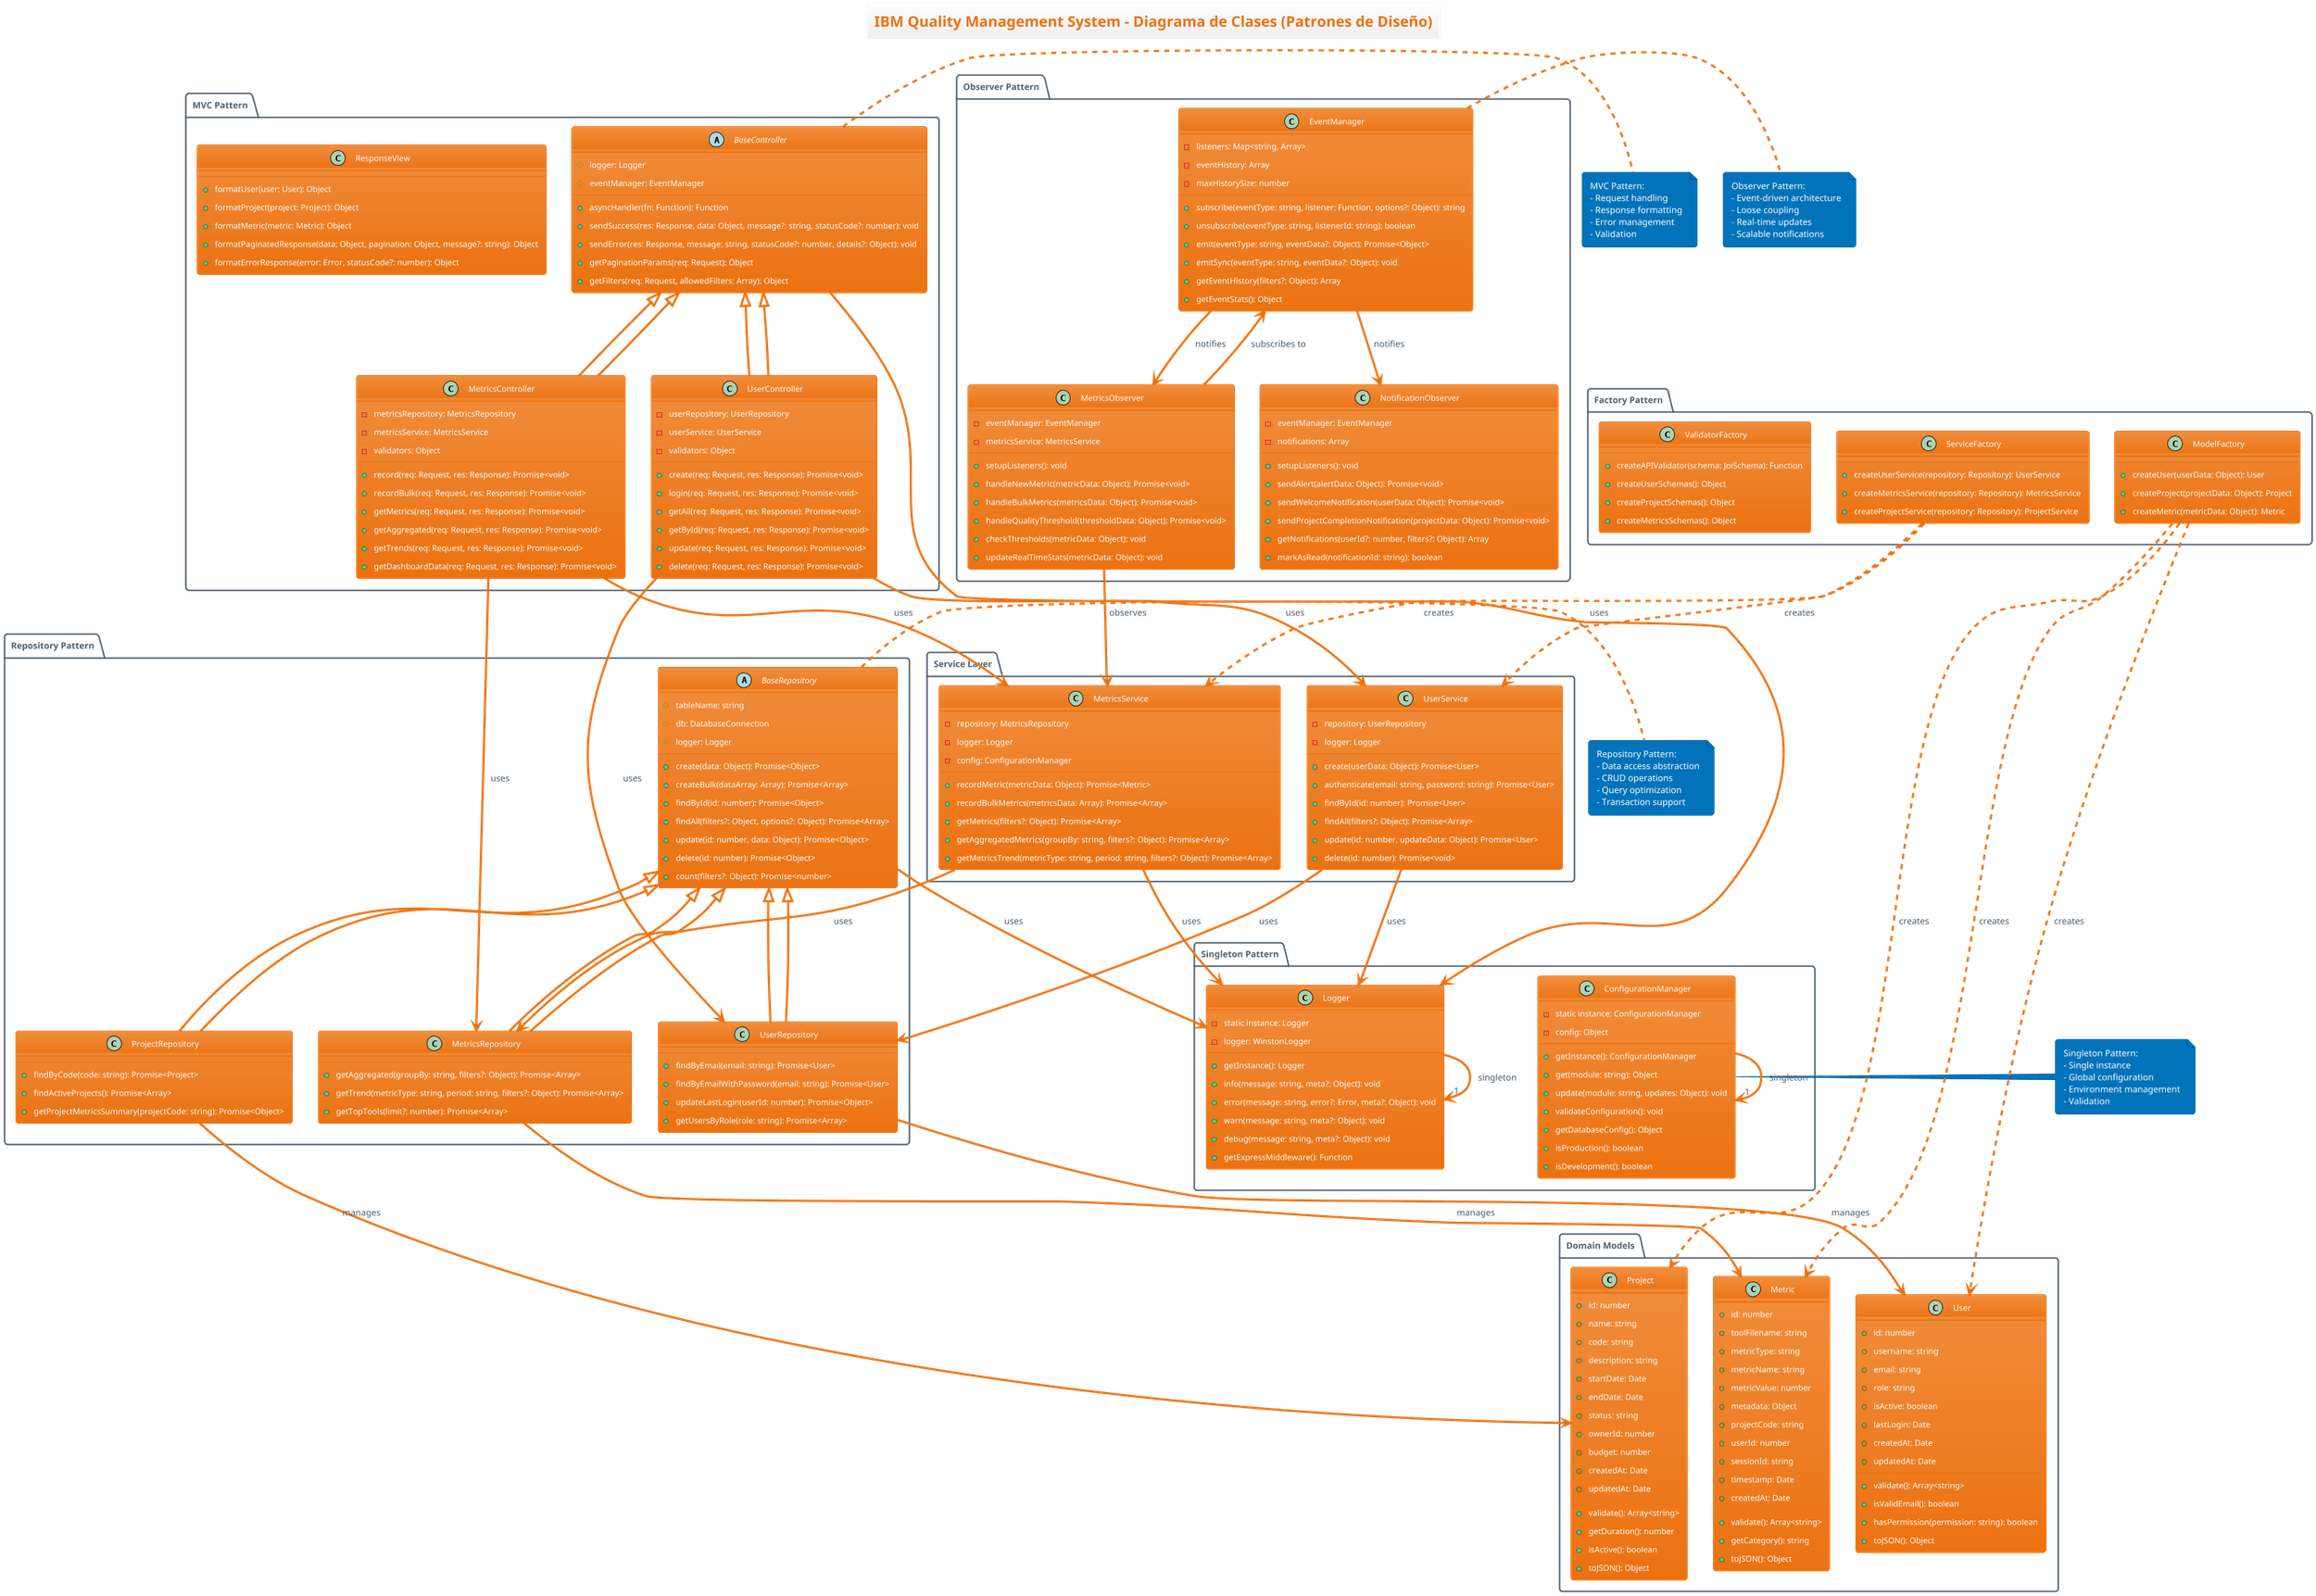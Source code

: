@startuml IBM_Quality_Management_Classes
!define RECTANGLE class
!theme aws-orange

title IBM Quality Management System - Diagrama de Clases (Patrones de Diseño)

package "Singleton Pattern" {
  class ConfigurationManager {
    - static instance: ConfigurationManager
    - config: Object
    --
    + getInstance(): ConfigurationManager
    + get(module: string): Object
    + update(module: string, updates: Object): void
    + validateConfiguration(): void
    + getDatabaseConfig(): Object
    + isProduction(): boolean
    + isDevelopment(): boolean
  }
  
  class Logger {
    - static instance: Logger
    - logger: WinstonLogger
    --
    + getInstance(): Logger
    + info(message: string, meta?: Object): void
    + error(message: string, error?: Error, meta?: Object): void
    + warn(message: string, meta?: Object): void
    + debug(message: string, meta?: Object): void
    + getExpressMiddleware(): Function
  }
}

package "Factory Pattern" {
  class ModelFactory {
    + createUser(userData: Object): User
    + createProject(projectData: Object): Project
    + createMetric(metricData: Object): Metric
  }
  
  class ServiceFactory {
    + createUserService(repository: Repository): UserService
    + createMetricsService(repository: Repository): MetricsService
    + createProjectService(repository: Repository): ProjectService
  }
  
  class ValidatorFactory {
    + createAPIValidator(schema: JoiSchema): Function
    + createUserSchemas(): Object
    + createProjectSchemas(): Object
    + createMetricsSchemas(): Object
  }
}

package "Repository Pattern" {
  abstract class BaseRepository {
    # tableName: string
    # db: DatabaseConnection
    # logger: Logger
    --
    + create(data: Object): Promise<Object>
    + createBulk(dataArray: Array): Promise<Array>
    + findById(id: number): Promise<Object>
    + findAll(filters?: Object, options?: Object): Promise<Array>
    + update(id: number, data: Object): Promise<Object>
    + delete(id: number): Promise<Object>
    + count(filters?: Object): Promise<number>
  }
  
  class UserRepository extends BaseRepository {
    + findByEmail(email: string): Promise<User>
    + findByEmailWithPassword(email: string): Promise<User>
    + updateLastLogin(userId: number): Promise<Object>
    + getUsersByRole(role: string): Promise<Array>
  }
  
  class MetricsRepository extends BaseRepository {
    + getAggregated(groupBy: string, filters?: Object): Promise<Array>
    + getTrend(metricType: string, period: string, filters?: Object): Promise<Array>
    + getTopTools(limit?: number): Promise<Array>
  }
  
  class ProjectRepository extends BaseRepository {
    + findByCode(code: string): Promise<Project>
    + findActiveProjects(): Promise<Array>
    + getProjectMetricsSummary(projectCode: string): Promise<Object>
  }
}

package "Observer Pattern" {
  class EventManager {
    - listeners: Map<string, Array>
    - eventHistory: Array
    - maxHistorySize: number
    --
    + subscribe(eventType: string, listener: Function, options?: Object): string
    + unsubscribe(eventType: string, listenerId: string): boolean
    + emit(eventType: string, eventData?: Object): Promise<Object>
    + emitSync(eventType: string, eventData?: Object): void
    + getEventHistory(filters?: Object): Array
    + getEventStats(): Object
  }
  
  class MetricsObserver {
    - eventManager: EventManager
    - metricsService: MetricsService
    --
    + setupListeners(): void
    + handleNewMetric(metricData: Object): Promise<void>
    + handleBulkMetrics(metricsData: Object): Promise<void>
    + handleQualityThreshold(thresholdData: Object): Promise<void>
    + checkThresholds(metricData: Object): void
    + updateRealTimeStats(metricData: Object): void
  }
  
  class NotificationObserver {
    - eventManager: EventManager
    - notifications: Array
    --
    + setupListeners(): void
    + sendAlert(alertData: Object): Promise<void>
    + sendWelcomeNotification(userData: Object): Promise<void>
    + sendProjectCompletionNotification(projectData: Object): Promise<void>
    + getNotifications(userId?: number, filters?: Object): Array
    + markAsRead(notificationId: string): boolean
  }
}

package "MVC Pattern" {
  abstract class BaseController {
    # logger: Logger
    # eventManager: EventManager
    --
    + asyncHandler(fn: Function): Function
    + sendSuccess(res: Response, data: Object, message?: string, statusCode?: number): void
    + sendError(res: Response, message: string, statusCode?: number, details?: Object): void
    + getPaginationParams(req: Request): Object
    + getFilters(req: Request, allowedFilters: Array): Object
  }
  
  class UserController extends BaseController {
    - userRepository: UserRepository
    - userService: UserService
    - validators: Object
    --
    + create(req: Request, res: Response): Promise<void>
    + login(req: Request, res: Response): Promise<void>
    + getAll(req: Request, res: Response): Promise<void>
    + getById(req: Request, res: Response): Promise<void>
    + update(req: Request, res: Response): Promise<void>
    + delete(req: Request, res: Response): Promise<void>
  }
  
  class MetricsController extends BaseController {
    - metricsRepository: MetricsRepository
    - metricsService: MetricsService
    - validators: Object
    --
    + record(req: Request, res: Response): Promise<void>
    + recordBulk(req: Request, res: Response): Promise<void>
    + getMetrics(req: Request, res: Response): Promise<void>
    + getAggregated(req: Request, res: Response): Promise<void>
    + getTrends(req: Request, res: Response): Promise<void>
    + getDashboardData(req: Request, res: Response): Promise<void>
  }
  
  class ResponseView {
    + formatUser(user: User): Object
    + formatProject(project: Project): Object
    + formatMetric(metric: Metric): Object
    + formatPaginatedResponse(data: Object, pagination: Object, message?: string): Object
    + formatErrorResponse(error: Error, statusCode?: number): Object
  }
}

package "Domain Models" {
  class User {
    + id: number
    + username: string
    + email: string
    + role: string
    + isActive: boolean
    + lastLogin: Date
    + createdAt: Date
    + updatedAt: Date
    --
    + validate(): Array<string>
    + isValidEmail(): boolean
    + hasPermission(permission: string): boolean
    + toJSON(): Object
  }
  
  class Project {
    + id: number
    + name: string
    + code: string
    + description: string
    + startDate: Date
    + endDate: Date
    + status: string
    + ownerId: number
    + budget: number
    + createdAt: Date
    + updatedAt: Date
    --
    + validate(): Array<string>
    + getDuration(): number
    + isActive(): boolean
    + toJSON(): Object
  }
  
  class Metric {
    + id: number
    + toolFilename: string
    + metricType: string
    + metricName: string
    + metricValue: number
    + metadata: Object
    + projectCode: string
    + userId: number
    + sessionId: string
    + timestamp: Date
    + createdAt: Date
    --
    + validate(): Array<string>
    + getCategory(): string
    + toJSON(): Object
  }
}

package "Service Layer" {
  class UserService {
    - repository: UserRepository
    - logger: Logger
    --
    + create(userData: Object): Promise<User>
    + authenticate(email: string, password: string): Promise<User>
    + findById(id: number): Promise<User>
    + findAll(filters?: Object): Promise<Array>
    + update(id: number, updateData: Object): Promise<User>
    + delete(id: number): Promise<void>
  }
  
  class MetricsService {
    - repository: MetricsRepository
    - logger: Logger
    - config: ConfigurationManager
    --
    + recordMetric(metricData: Object): Promise<Metric>
    + recordBulkMetrics(metricsData: Array): Promise<Array>
    + getMetrics(filters?: Object): Promise<Array>
    + getAggregatedMetrics(groupBy: string, filters?: Object): Promise<Array>
    + getMetricsTrend(metricType: string, period: string, filters?: Object): Promise<Array>
  }
}

' Relationships
ConfigurationManager --> "1" ConfigurationManager : singleton
Logger --> "1" Logger : singleton

ModelFactory ..> User : creates
ModelFactory ..> Project : creates
ModelFactory ..> Metric : creates

ServiceFactory ..> UserService : creates
ServiceFactory ..> MetricsService : creates

UserController --> UserService : uses
UserController --> UserRepository : uses
MetricsController --> MetricsService : uses
MetricsController --> MetricsRepository : uses

BaseController <|-- UserController
BaseController <|-- MetricsController

BaseRepository <|-- UserRepository
BaseRepository <|-- MetricsRepository
BaseRepository <|-- ProjectRepository

UserService --> UserRepository : uses
MetricsService --> MetricsRepository : uses

EventManager --> MetricsObserver : notifies
EventManager --> NotificationObserver : notifies

MetricsObserver --> MetricsService : observes
MetricsObserver --> EventManager : subscribes to

UserRepository --> User : manages
MetricsRepository --> Metric : manages
ProjectRepository --> Project : manages

BaseController --> Logger : uses
BaseRepository --> Logger : uses
UserService --> Logger : uses
MetricsService --> Logger : uses

' Notes
note right of ConfigurationManager
  Singleton Pattern:
  - Single instance
  - Global configuration
  - Environment management
  - Validation
end note

note right of BaseRepository
  Repository Pattern:
  - Data access abstraction
  - CRUD operations
  - Query optimization
  - Transaction support
end note

note right of EventManager
  Observer Pattern:
  - Event-driven architecture
  - Loose coupling
  - Real-time updates
  - Scalable notifications
end note

note right of BaseController
  MVC Pattern:
  - Request handling
  - Response formatting
  - Error management
  - Validation
end note

@enduml